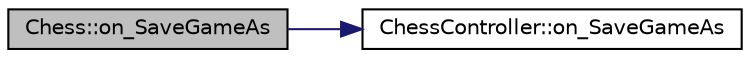 digraph G
{
  bgcolor="transparent";
  edge [fontname="Helvetica",fontsize="10",labelfontname="Helvetica",labelfontsize="10"];
  node [fontname="Helvetica",fontsize="10",shape=record];
  rankdir=LR;
  Node1 [label="Chess::on_SaveGameAs",height=0.2,width=0.4,color="black", fillcolor="grey75", style="filled" fontcolor="black"];
  Node1 -> Node2 [color="midnightblue",fontsize="10",style="solid",fontname="Helvetica"];
  Node2 [label="ChessController::on_SaveGameAs",height=0.2,width=0.4,color="black",URL="$dd/ded/classChessController.html#a0f5578ed3b739f5e424e073a99947790",tooltip="Handle when the user selected the save game as button."];
}
